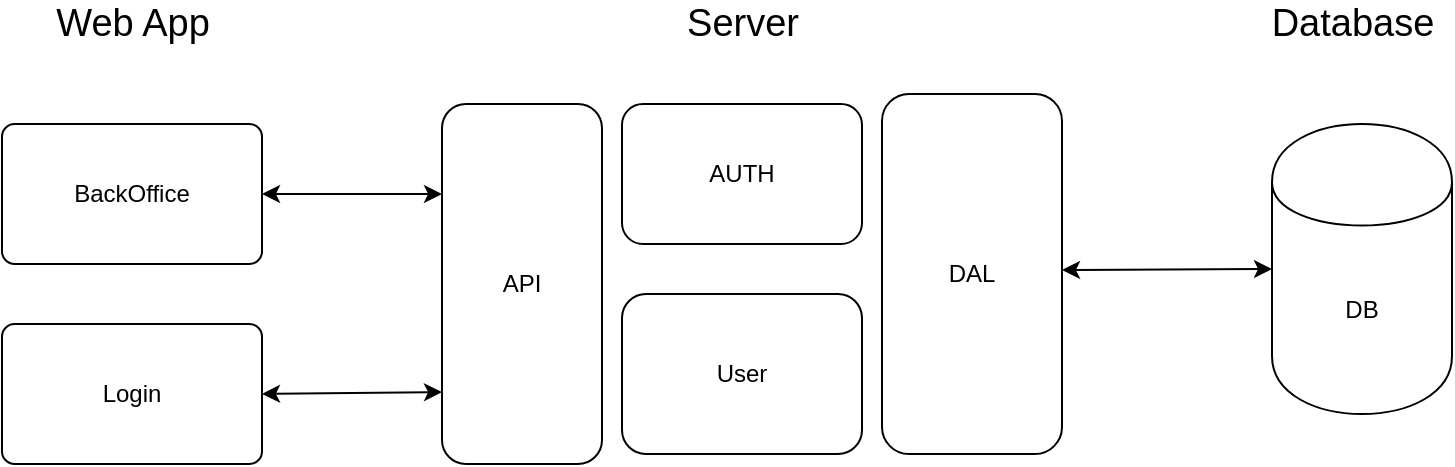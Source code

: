 <mxfile version="13.0.5" type="device"><diagram id="CZ8Apa7bAQG3Fy-uKbkU" name="Page-1"><mxGraphModel dx="1422" dy="794" grid="1" gridSize="10" guides="1" tooltips="1" connect="1" arrows="1" fold="1" page="1" pageScale="1" pageWidth="827" pageHeight="1169" math="0" shadow="0"><root><mxCell id="0"/><mxCell id="1" parent="0"/><mxCell id="lla8V1XanBTgtvIgEbnn-6" value="API" style="rounded=1;whiteSpace=wrap;html=1;" parent="1" vertex="1"><mxGeometry x="240" y="520" width="80" height="180" as="geometry"/></mxCell><mxCell id="lla8V1XanBTgtvIgEbnn-9" value="AUTH" style="rounded=1;whiteSpace=wrap;html=1;" parent="1" vertex="1"><mxGeometry x="330" y="520" width="120" height="70" as="geometry"/></mxCell><mxCell id="lla8V1XanBTgtvIgEbnn-10" value="User" style="rounded=1;whiteSpace=wrap;html=1;" parent="1" vertex="1"><mxGeometry x="330" y="615" width="120" height="80" as="geometry"/></mxCell><mxCell id="lla8V1XanBTgtvIgEbnn-12" value="DAL" style="rounded=1;whiteSpace=wrap;html=1;" parent="1" vertex="1"><mxGeometry x="460" y="515" width="90" height="180" as="geometry"/></mxCell><mxCell id="lla8V1XanBTgtvIgEbnn-13" value="DB" style="shape=cylinder;whiteSpace=wrap;html=1;boundedLbl=1;backgroundOutline=1;" parent="1" vertex="1"><mxGeometry x="655" y="530" width="90" height="145" as="geometry"/></mxCell><mxCell id="lla8V1XanBTgtvIgEbnn-14" value="&lt;font style=&quot;font-size: 19px&quot;&gt;Database&lt;/font&gt;" style="text;html=1;align=center;verticalAlign=middle;resizable=0;points=[];autosize=1;" parent="1" vertex="1"><mxGeometry x="645" y="470" width="100" height="20" as="geometry"/></mxCell><mxCell id="lla8V1XanBTgtvIgEbnn-17" value="&lt;font style=&quot;font-size: 19px&quot;&gt;Server&lt;/font&gt;" style="text;html=1;align=center;verticalAlign=middle;resizable=0;points=[];autosize=1;" parent="1" vertex="1"><mxGeometry x="355" y="470" width="70" height="20" as="geometry"/></mxCell><mxCell id="lla8V1XanBTgtvIgEbnn-18" value="&lt;font style=&quot;font-size: 19px&quot;&gt;Web App&lt;/font&gt;" style="text;html=1;align=center;verticalAlign=middle;resizable=0;points=[];autosize=1;" parent="1" vertex="1"><mxGeometry x="40" y="470" width="90" height="20" as="geometry"/></mxCell><mxCell id="lla8V1XanBTgtvIgEbnn-21" value="BackOffice" style="rounded=1;whiteSpace=wrap;html=1;arcSize=9;" parent="1" vertex="1"><mxGeometry x="20" y="530" width="130" height="70" as="geometry"/></mxCell><mxCell id="MXZU6f-J3Y-h2exgAPkB-5" value="Login" style="rounded=1;whiteSpace=wrap;html=1;arcSize=9;" vertex="1" parent="1"><mxGeometry x="20" y="630" width="130" height="70" as="geometry"/></mxCell><mxCell id="MXZU6f-J3Y-h2exgAPkB-6" value="" style="endArrow=classic;startArrow=classic;html=1;entryX=0;entryY=0.5;entryDx=0;entryDy=0;" edge="1" parent="1" target="lla8V1XanBTgtvIgEbnn-13"><mxGeometry width="50" height="50" relative="1" as="geometry"><mxPoint x="550" y="603" as="sourcePoint"/><mxPoint x="440" y="580" as="targetPoint"/></mxGeometry></mxCell><mxCell id="MXZU6f-J3Y-h2exgAPkB-7" value="" style="endArrow=classic;startArrow=classic;html=1;exitX=1;exitY=0.5;exitDx=0;exitDy=0;entryX=0;entryY=0.25;entryDx=0;entryDy=0;" edge="1" parent="1" source="lla8V1XanBTgtvIgEbnn-21" target="lla8V1XanBTgtvIgEbnn-6"><mxGeometry width="50" height="50" relative="1" as="geometry"><mxPoint x="390" y="630" as="sourcePoint"/><mxPoint x="440" y="580" as="targetPoint"/></mxGeometry></mxCell><mxCell id="MXZU6f-J3Y-h2exgAPkB-8" value="" style="endArrow=classic;startArrow=classic;html=1;exitX=1;exitY=0.5;exitDx=0;exitDy=0;entryX=0;entryY=0.8;entryDx=0;entryDy=0;entryPerimeter=0;" edge="1" parent="1" source="MXZU6f-J3Y-h2exgAPkB-5" target="lla8V1XanBTgtvIgEbnn-6"><mxGeometry width="50" height="50" relative="1" as="geometry"><mxPoint x="390" y="630" as="sourcePoint"/><mxPoint x="240" y="666" as="targetPoint"/></mxGeometry></mxCell></root></mxGraphModel></diagram></mxfile>